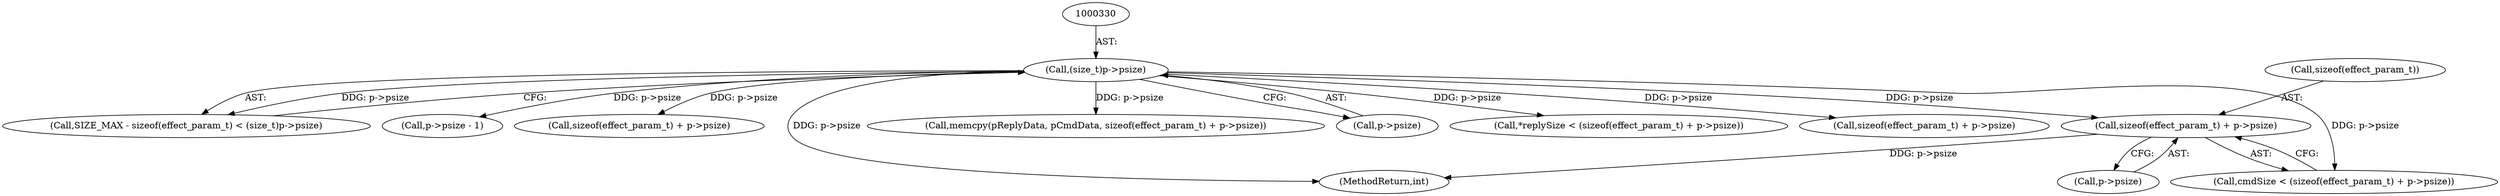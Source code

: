 digraph "0_Android_9e29523b9537983b4c4b205ff868d0b3bca0383b@API" {
"1000354" [label="(Call,sizeof(effect_param_t) + p->psize)"];
"1000329" [label="(Call,(size_t)p->psize)"];
"1000324" [label="(Call,SIZE_MAX - sizeof(effect_param_t) < (size_t)p->psize)"];
"1000403" [label="(Call,p->psize - 1)"];
"1000371" [label="(Call,sizeof(effect_param_t) + p->psize)"];
"1000329" [label="(Call,(size_t)p->psize)"];
"1000357" [label="(Call,p->psize)"];
"1000383" [label="(Call,memcpy(pReplyData, pCmdData, sizeof(effect_param_t) + p->psize))"];
"1000354" [label="(Call,sizeof(effect_param_t) + p->psize)"];
"1000331" [label="(Call,p->psize)"];
"1000368" [label="(Call,*replySize < (sizeof(effect_param_t) + p->psize))"];
"1000355" [label="(Call,sizeof(effect_param_t))"];
"1000352" [label="(Call,cmdSize < (sizeof(effect_param_t) + p->psize))"];
"1001271" [label="(MethodReturn,int)"];
"1000386" [label="(Call,sizeof(effect_param_t) + p->psize)"];
"1000354" -> "1000352"  [label="AST: "];
"1000354" -> "1000357"  [label="CFG: "];
"1000355" -> "1000354"  [label="AST: "];
"1000357" -> "1000354"  [label="AST: "];
"1000352" -> "1000354"  [label="CFG: "];
"1000354" -> "1001271"  [label="DDG: p->psize"];
"1000329" -> "1000354"  [label="DDG: p->psize"];
"1000329" -> "1000324"  [label="AST: "];
"1000329" -> "1000331"  [label="CFG: "];
"1000330" -> "1000329"  [label="AST: "];
"1000331" -> "1000329"  [label="AST: "];
"1000324" -> "1000329"  [label="CFG: "];
"1000329" -> "1001271"  [label="DDG: p->psize"];
"1000329" -> "1000324"  [label="DDG: p->psize"];
"1000329" -> "1000352"  [label="DDG: p->psize"];
"1000329" -> "1000368"  [label="DDG: p->psize"];
"1000329" -> "1000371"  [label="DDG: p->psize"];
"1000329" -> "1000383"  [label="DDG: p->psize"];
"1000329" -> "1000386"  [label="DDG: p->psize"];
"1000329" -> "1000403"  [label="DDG: p->psize"];
}
